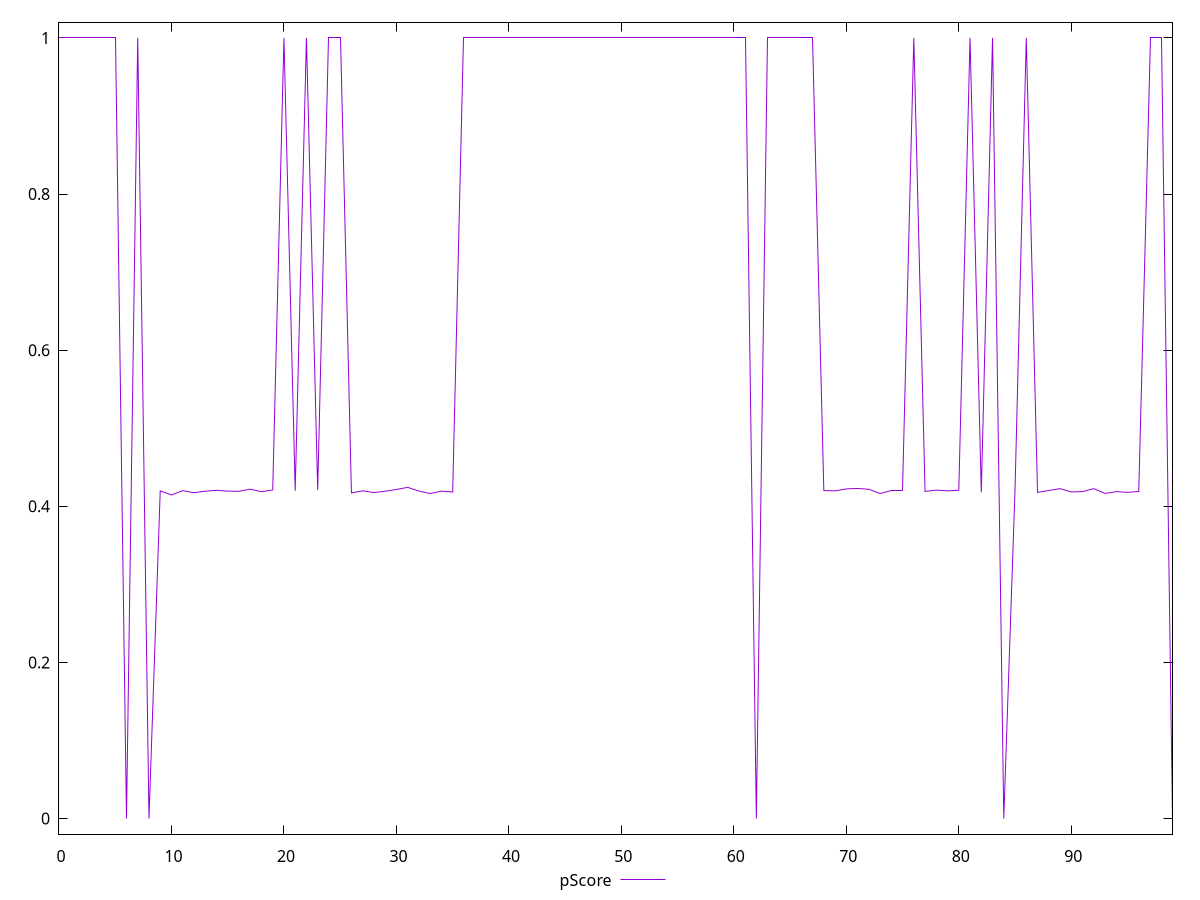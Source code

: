 reset

$pScore <<EOF
0 1
1 1
2 1
3 1
4 1
5 1
6 0
7 1
8 0
9 0.41976470588235293
10 0.41447058823529415
11 0.42
12 0.41741176470588237
13 0.4192941176470588
14 0.4204705882352941
15 0.4194117647058824
16 0.41917647058823526
17 0.422
18 0.41858823529411765
19 0.42094117647058826
20 1
21 0.4198823529411765
22 1
23 0.42094117647058826
24 1
25 1
26 0.41705882352941176
27 0.41976470588235293
28 0.41752941176470587
29 0.4192941176470588
30 0.4215294117647059
31 0.42423529411764704
32 0.4194117647058824
33 0.4163529411764706
34 0.4194117647058824
35 0.41823529411764704
36 1
37 1
38 1
39 1
40 1
41 1
42 1
43 1
44 1
45 1
46 1
47 1
48 1
49 1
50 1
51 1
52 1
53 1
54 1
55 1
56 1
57 1
58 1
59 1
60 1
61 1
62 0
63 1
64 1
65 1
66 1
67 1
68 0.42011764705882354
69 0.41976470588235293
70 0.42223529411764704
71 0.4228235294117647
72 0.42176470588235293
73 0.4163529411764706
74 0.4198823529411765
75 0.4198823529411765
76 1
77 0.41905882352941176
78 0.42070588235294115
79 0.41976470588235293
80 0.4204705882352941
81 1
82 0.4177647058823529
83 1
84 0
85 0.4214117647058824
86 1
87 0.4177647058823529
88 0.42023529411764704
89 0.42258823529411765
90 0.4183529411764706
91 0.4188235294117647
92 0.42258823529411765
93 0.41647058823529415
94 0.41870588235294115
95 0.4178823529411765
96 0.41894117647058826
97 1
98 1
99 0
EOF

set key outside below
set xrange [0:99]
set yrange [-0.02:1.02]
set trange [-0.02:1.02]
set terminal svg size 640, 500 enhanced background rgb 'white'
set output "reprap/uses-rel-preload/samples/pages+cached/pScore/values.svg"

plot $pScore title "pScore" with line

reset
